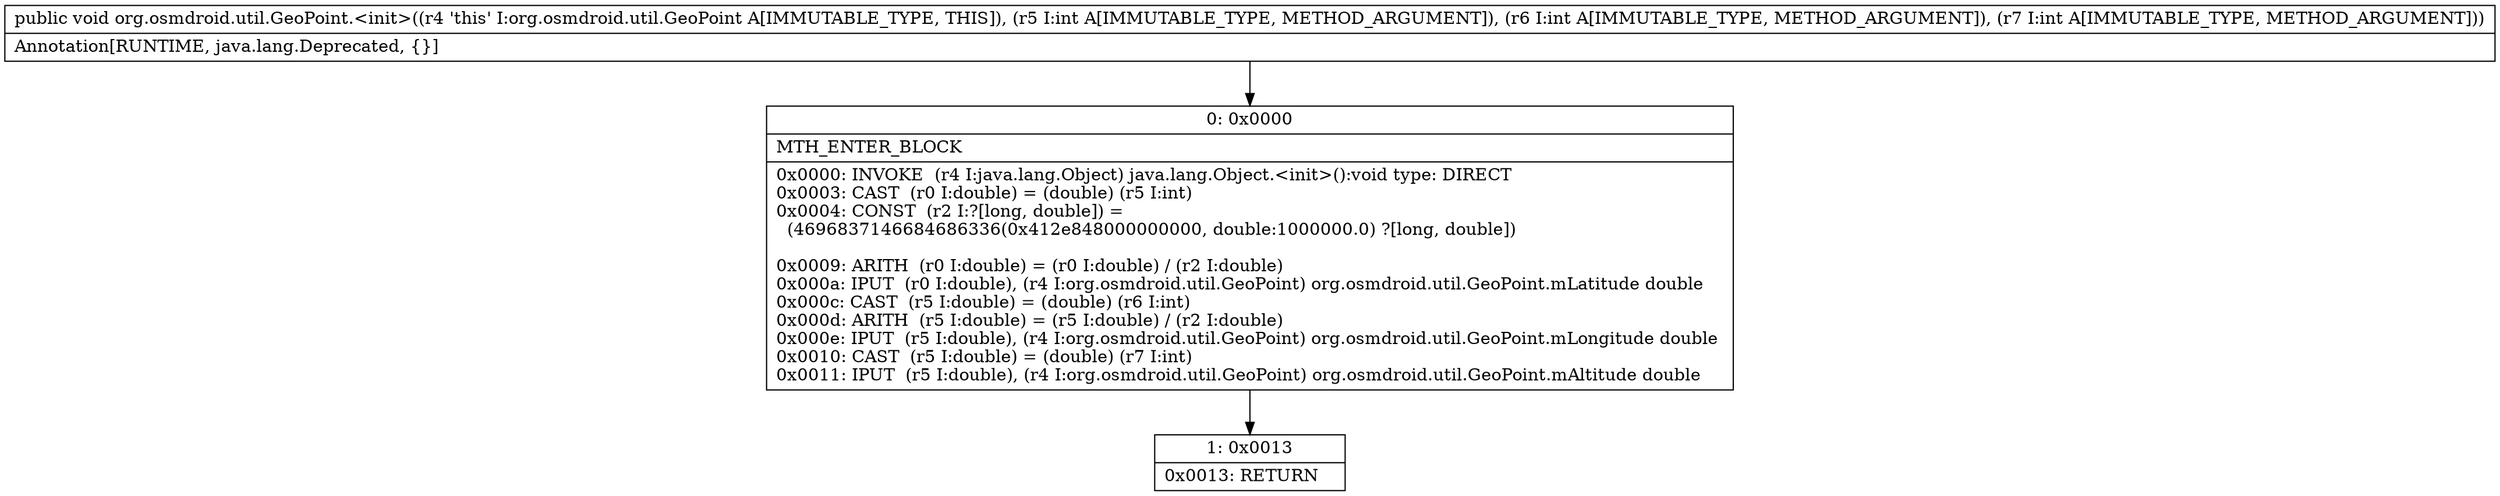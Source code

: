 digraph "CFG fororg.osmdroid.util.GeoPoint.\<init\>(III)V" {
Node_0 [shape=record,label="{0\:\ 0x0000|MTH_ENTER_BLOCK\l|0x0000: INVOKE  (r4 I:java.lang.Object) java.lang.Object.\<init\>():void type: DIRECT \l0x0003: CAST  (r0 I:double) = (double) (r5 I:int) \l0x0004: CONST  (r2 I:?[long, double]) = \l  (4696837146684686336(0x412e848000000000, double:1000000.0) ?[long, double])\l \l0x0009: ARITH  (r0 I:double) = (r0 I:double) \/ (r2 I:double) \l0x000a: IPUT  (r0 I:double), (r4 I:org.osmdroid.util.GeoPoint) org.osmdroid.util.GeoPoint.mLatitude double \l0x000c: CAST  (r5 I:double) = (double) (r6 I:int) \l0x000d: ARITH  (r5 I:double) = (r5 I:double) \/ (r2 I:double) \l0x000e: IPUT  (r5 I:double), (r4 I:org.osmdroid.util.GeoPoint) org.osmdroid.util.GeoPoint.mLongitude double \l0x0010: CAST  (r5 I:double) = (double) (r7 I:int) \l0x0011: IPUT  (r5 I:double), (r4 I:org.osmdroid.util.GeoPoint) org.osmdroid.util.GeoPoint.mAltitude double \l}"];
Node_1 [shape=record,label="{1\:\ 0x0013|0x0013: RETURN   \l}"];
MethodNode[shape=record,label="{public void org.osmdroid.util.GeoPoint.\<init\>((r4 'this' I:org.osmdroid.util.GeoPoint A[IMMUTABLE_TYPE, THIS]), (r5 I:int A[IMMUTABLE_TYPE, METHOD_ARGUMENT]), (r6 I:int A[IMMUTABLE_TYPE, METHOD_ARGUMENT]), (r7 I:int A[IMMUTABLE_TYPE, METHOD_ARGUMENT]))  | Annotation[RUNTIME, java.lang.Deprecated, \{\}]\l}"];
MethodNode -> Node_0;
Node_0 -> Node_1;
}

